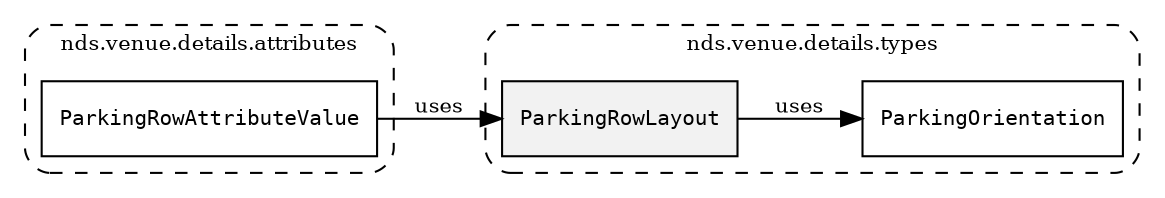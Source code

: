 /**
 * This dot file creates symbol collaboration diagram for ParkingRowLayout.
 */
digraph ZSERIO
{
    node [shape=box, fontsize=10];
    rankdir="LR";
    fontsize=10;
    tooltip="ParkingRowLayout collaboration diagram";

    subgraph "cluster_nds.venue.details.types"
    {
        style="dashed, rounded";
        label="nds.venue.details.types";
        tooltip="Package nds.venue.details.types";
        href="../../../content/packages/nds.venue.details.types.html#Package-nds-venue-details-types";
        target="_parent";

        "ParkingRowLayout" [style="filled", fillcolor="#0000000D", target="_parent", label=<<font face="monospace"><table align="center" border="0" cellspacing="0" cellpadding="0"><tr><td href="../../../content/packages/nds.venue.details.types.html#Structure-ParkingRowLayout" title="Structure defined in nds.venue.details.types">ParkingRowLayout</td></tr></table></font>>];
        "ParkingOrientation" [target="_parent", label=<<font face="monospace"><table align="center" border="0" cellspacing="0" cellpadding="0"><tr><td href="../../../content/packages/nds.venue.details.types.html#Enum-ParkingOrientation" title="Enum defined in nds.venue.details.types">ParkingOrientation</td></tr></table></font>>];
    }

    subgraph "cluster_nds.venue.details.attributes"
    {
        style="dashed, rounded";
        label="nds.venue.details.attributes";
        tooltip="Package nds.venue.details.attributes";
        href="../../../content/packages/nds.venue.details.attributes.html#Package-nds-venue-details-attributes";
        target="_parent";

        "ParkingRowAttributeValue" [target="_parent", label=<<font face="monospace"><table align="center" border="0" cellspacing="0" cellpadding="0"><tr><td href="../../../content/packages/nds.venue.details.attributes.html#Choice-ParkingRowAttributeValue" title="Choice defined in nds.venue.details.attributes">ParkingRowAttributeValue</td></tr></table></font>>];
    }

    "ParkingRowLayout" -> "ParkingOrientation" [label="uses", fontsize=10];
    "ParkingRowAttributeValue" -> "ParkingRowLayout" [label="uses", fontsize=10];
}

